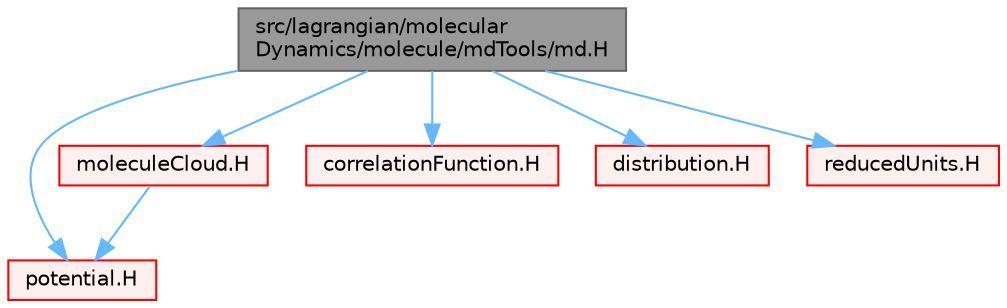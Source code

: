 digraph "src/lagrangian/molecularDynamics/molecule/mdTools/md.H"
{
 // LATEX_PDF_SIZE
  bgcolor="transparent";
  edge [fontname=Helvetica,fontsize=10,labelfontname=Helvetica,labelfontsize=10];
  node [fontname=Helvetica,fontsize=10,shape=box,height=0.2,width=0.4];
  Node1 [id="Node000001",label="src/lagrangian/molecular\lDynamics/molecule/mdTools/md.H",height=0.2,width=0.4,color="gray40", fillcolor="grey60", style="filled", fontcolor="black",tooltip=" "];
  Node1 -> Node2 [id="edge1_Node000001_Node000002",color="steelblue1",style="solid",tooltip=" "];
  Node2 [id="Node000002",label="potential.H",height=0.2,width=0.4,color="red", fillcolor="#FFF0F0", style="filled",URL="$potential_8H.html",tooltip=" "];
  Node1 -> Node346 [id="edge2_Node000001_Node000346",color="steelblue1",style="solid",tooltip=" "];
  Node346 [id="Node000346",label="moleculeCloud.H",height=0.2,width=0.4,color="red", fillcolor="#FFF0F0", style="filled",URL="$moleculeCloud_8H.html",tooltip=" "];
  Node346 -> Node2 [id="edge3_Node000346_Node000002",color="steelblue1",style="solid",tooltip=" "];
  Node1 -> Node412 [id="edge4_Node000001_Node000412",color="steelblue1",style="solid",tooltip=" "];
  Node412 [id="Node000412",label="correlationFunction.H",height=0.2,width=0.4,color="red", fillcolor="#FFF0F0", style="filled",URL="$correlationFunction_8H.html",tooltip=" "];
  Node1 -> Node416 [id="edge5_Node000001_Node000416",color="steelblue1",style="solid",tooltip=" "];
  Node416 [id="Node000416",label="distribution.H",height=0.2,width=0.4,color="red", fillcolor="#FFF0F0", style="filled",URL="$distribution_8H.html",tooltip=" "];
  Node1 -> Node418 [id="edge6_Node000001_Node000418",color="steelblue1",style="solid",tooltip=" "];
  Node418 [id="Node000418",label="reducedUnits.H",height=0.2,width=0.4,color="red", fillcolor="#FFF0F0", style="filled",URL="$reducedUnits_8H.html",tooltip=" "];
}

